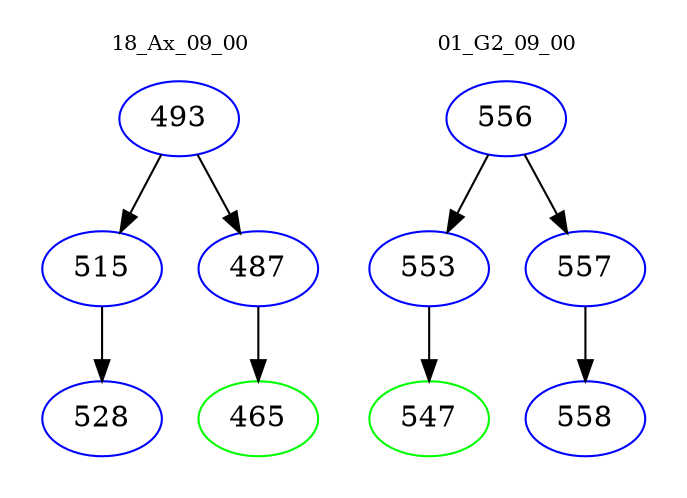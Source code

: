 digraph{
subgraph cluster_0 {
color = white
label = "18_Ax_09_00";
fontsize=10;
T0_493 [label="493", color="blue"]
T0_493 -> T0_515 [color="black"]
T0_515 [label="515", color="blue"]
T0_515 -> T0_528 [color="black"]
T0_528 [label="528", color="blue"]
T0_493 -> T0_487 [color="black"]
T0_487 [label="487", color="blue"]
T0_487 -> T0_465 [color="black"]
T0_465 [label="465", color="green"]
}
subgraph cluster_1 {
color = white
label = "01_G2_09_00";
fontsize=10;
T1_556 [label="556", color="blue"]
T1_556 -> T1_553 [color="black"]
T1_553 [label="553", color="blue"]
T1_553 -> T1_547 [color="black"]
T1_547 [label="547", color="green"]
T1_556 -> T1_557 [color="black"]
T1_557 [label="557", color="blue"]
T1_557 -> T1_558 [color="black"]
T1_558 [label="558", color="blue"]
}
}
